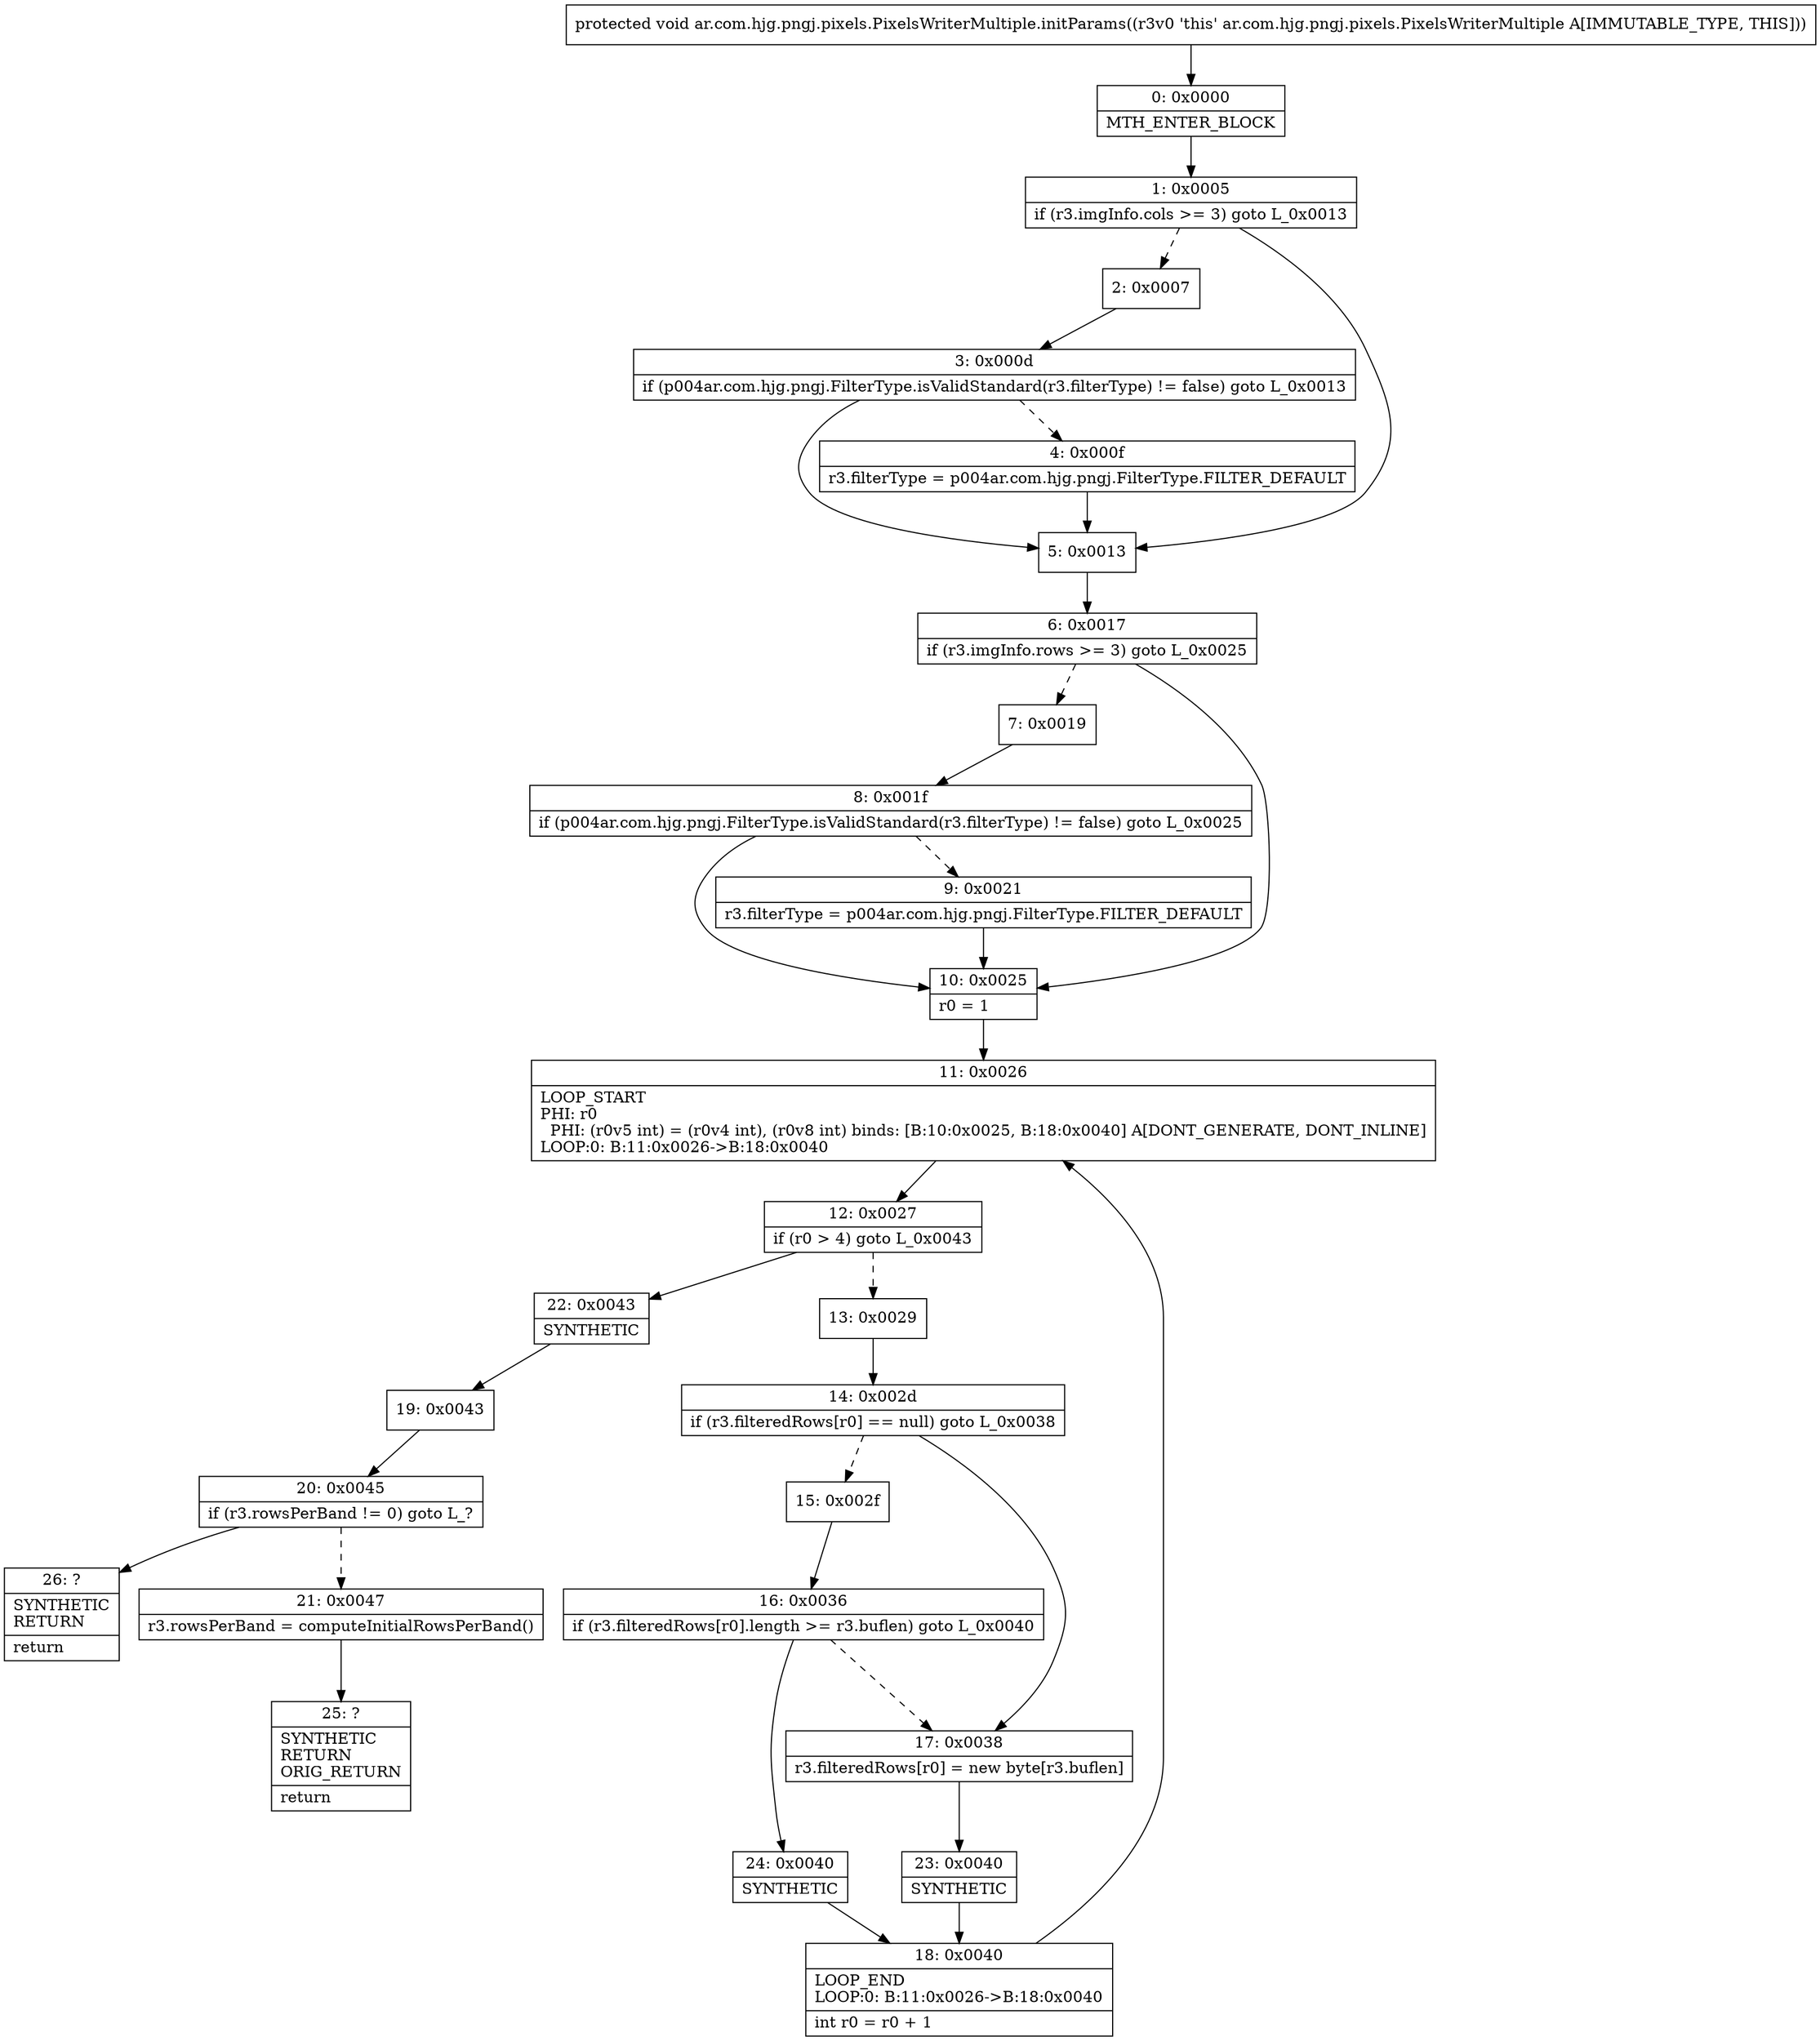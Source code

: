 digraph "CFG forar.com.hjg.pngj.pixels.PixelsWriterMultiple.initParams()V" {
Node_0 [shape=record,label="{0\:\ 0x0000|MTH_ENTER_BLOCK\l}"];
Node_1 [shape=record,label="{1\:\ 0x0005|if (r3.imgInfo.cols \>= 3) goto L_0x0013\l}"];
Node_2 [shape=record,label="{2\:\ 0x0007}"];
Node_3 [shape=record,label="{3\:\ 0x000d|if (p004ar.com.hjg.pngj.FilterType.isValidStandard(r3.filterType) != false) goto L_0x0013\l}"];
Node_4 [shape=record,label="{4\:\ 0x000f|r3.filterType = p004ar.com.hjg.pngj.FilterType.FILTER_DEFAULT\l}"];
Node_5 [shape=record,label="{5\:\ 0x0013}"];
Node_6 [shape=record,label="{6\:\ 0x0017|if (r3.imgInfo.rows \>= 3) goto L_0x0025\l}"];
Node_7 [shape=record,label="{7\:\ 0x0019}"];
Node_8 [shape=record,label="{8\:\ 0x001f|if (p004ar.com.hjg.pngj.FilterType.isValidStandard(r3.filterType) != false) goto L_0x0025\l}"];
Node_9 [shape=record,label="{9\:\ 0x0021|r3.filterType = p004ar.com.hjg.pngj.FilterType.FILTER_DEFAULT\l}"];
Node_10 [shape=record,label="{10\:\ 0x0025|r0 = 1\l}"];
Node_11 [shape=record,label="{11\:\ 0x0026|LOOP_START\lPHI: r0 \l  PHI: (r0v5 int) = (r0v4 int), (r0v8 int) binds: [B:10:0x0025, B:18:0x0040] A[DONT_GENERATE, DONT_INLINE]\lLOOP:0: B:11:0x0026\-\>B:18:0x0040\l}"];
Node_12 [shape=record,label="{12\:\ 0x0027|if (r0 \> 4) goto L_0x0043\l}"];
Node_13 [shape=record,label="{13\:\ 0x0029}"];
Node_14 [shape=record,label="{14\:\ 0x002d|if (r3.filteredRows[r0] == null) goto L_0x0038\l}"];
Node_15 [shape=record,label="{15\:\ 0x002f}"];
Node_16 [shape=record,label="{16\:\ 0x0036|if (r3.filteredRows[r0].length \>= r3.buflen) goto L_0x0040\l}"];
Node_17 [shape=record,label="{17\:\ 0x0038|r3.filteredRows[r0] = new byte[r3.buflen]\l}"];
Node_18 [shape=record,label="{18\:\ 0x0040|LOOP_END\lLOOP:0: B:11:0x0026\-\>B:18:0x0040\l|int r0 = r0 + 1\l}"];
Node_19 [shape=record,label="{19\:\ 0x0043}"];
Node_20 [shape=record,label="{20\:\ 0x0045|if (r3.rowsPerBand != 0) goto L_?\l}"];
Node_21 [shape=record,label="{21\:\ 0x0047|r3.rowsPerBand = computeInitialRowsPerBand()\l}"];
Node_22 [shape=record,label="{22\:\ 0x0043|SYNTHETIC\l}"];
Node_23 [shape=record,label="{23\:\ 0x0040|SYNTHETIC\l}"];
Node_24 [shape=record,label="{24\:\ 0x0040|SYNTHETIC\l}"];
Node_25 [shape=record,label="{25\:\ ?|SYNTHETIC\lRETURN\lORIG_RETURN\l|return\l}"];
Node_26 [shape=record,label="{26\:\ ?|SYNTHETIC\lRETURN\l|return\l}"];
MethodNode[shape=record,label="{protected void ar.com.hjg.pngj.pixels.PixelsWriterMultiple.initParams((r3v0 'this' ar.com.hjg.pngj.pixels.PixelsWriterMultiple A[IMMUTABLE_TYPE, THIS])) }"];
MethodNode -> Node_0;
Node_0 -> Node_1;
Node_1 -> Node_2[style=dashed];
Node_1 -> Node_5;
Node_2 -> Node_3;
Node_3 -> Node_4[style=dashed];
Node_3 -> Node_5;
Node_4 -> Node_5;
Node_5 -> Node_6;
Node_6 -> Node_7[style=dashed];
Node_6 -> Node_10;
Node_7 -> Node_8;
Node_8 -> Node_9[style=dashed];
Node_8 -> Node_10;
Node_9 -> Node_10;
Node_10 -> Node_11;
Node_11 -> Node_12;
Node_12 -> Node_13[style=dashed];
Node_12 -> Node_22;
Node_13 -> Node_14;
Node_14 -> Node_15[style=dashed];
Node_14 -> Node_17;
Node_15 -> Node_16;
Node_16 -> Node_17[style=dashed];
Node_16 -> Node_24;
Node_17 -> Node_23;
Node_18 -> Node_11;
Node_19 -> Node_20;
Node_20 -> Node_21[style=dashed];
Node_20 -> Node_26;
Node_21 -> Node_25;
Node_22 -> Node_19;
Node_23 -> Node_18;
Node_24 -> Node_18;
}

